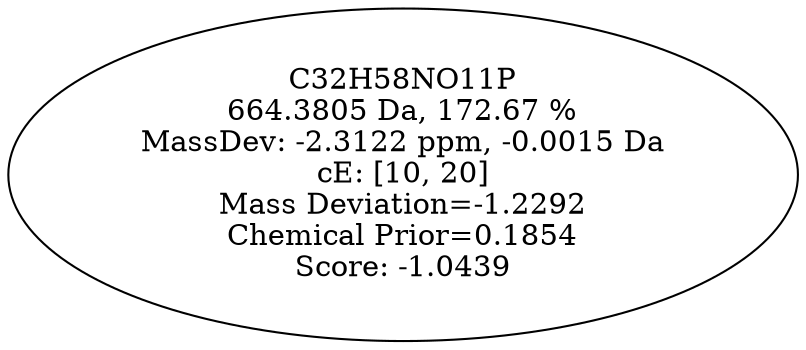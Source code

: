 strict digraph {
v1 [label="C32H58NO11P\n664.3805 Da, 172.67 %\nMassDev: -2.3122 ppm, -0.0015 Da\ncE: [10, 20]\nMass Deviation=-1.2292\nChemical Prior=0.1854\nScore: -1.0439"];
}